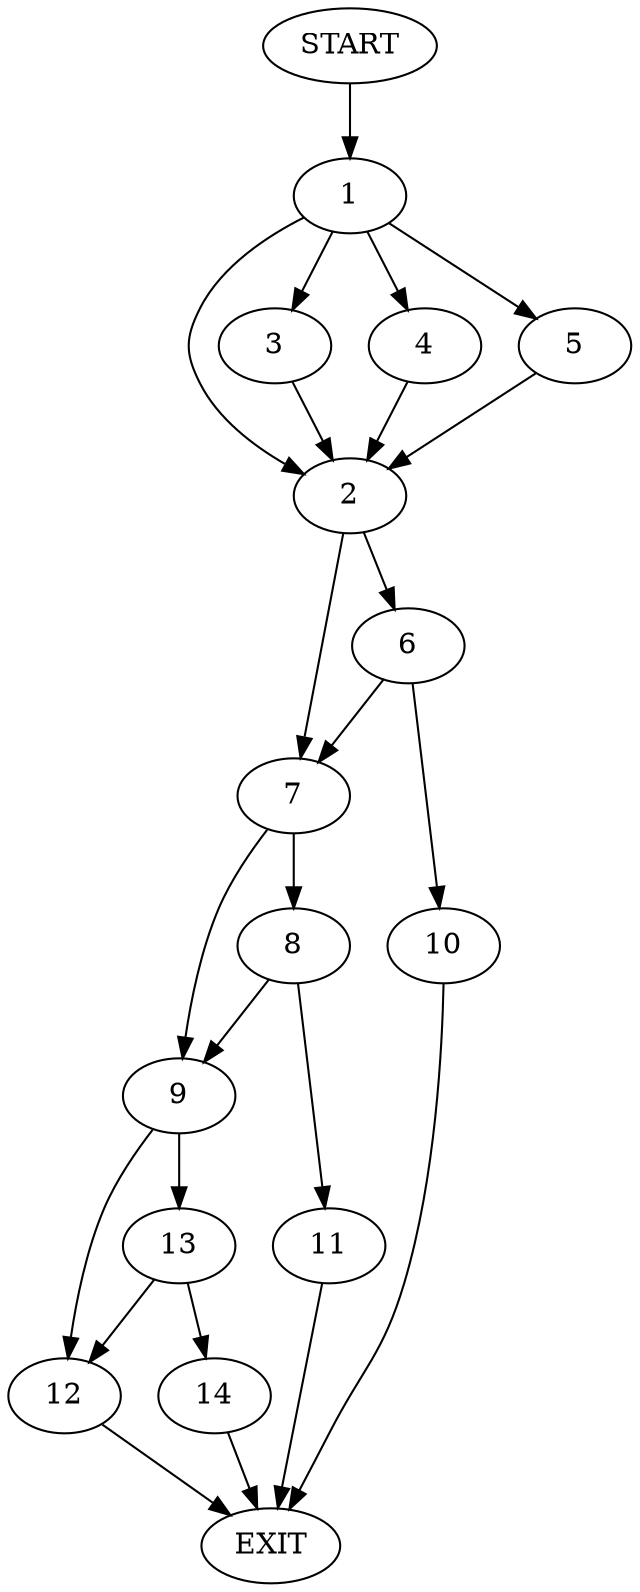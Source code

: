 digraph {
0 [label="START"]
15 [label="EXIT"]
0 -> 1
1 -> 2
1 -> 3
1 -> 4
1 -> 5
5 -> 2
3 -> 2
2 -> 6
2 -> 7
4 -> 2
7 -> 8
7 -> 9
6 -> 10
6 -> 7
10 -> 15
8 -> 11
8 -> 9
9 -> 12
9 -> 13
11 -> 15
12 -> 15
13 -> 14
13 -> 12
14 -> 15
}
